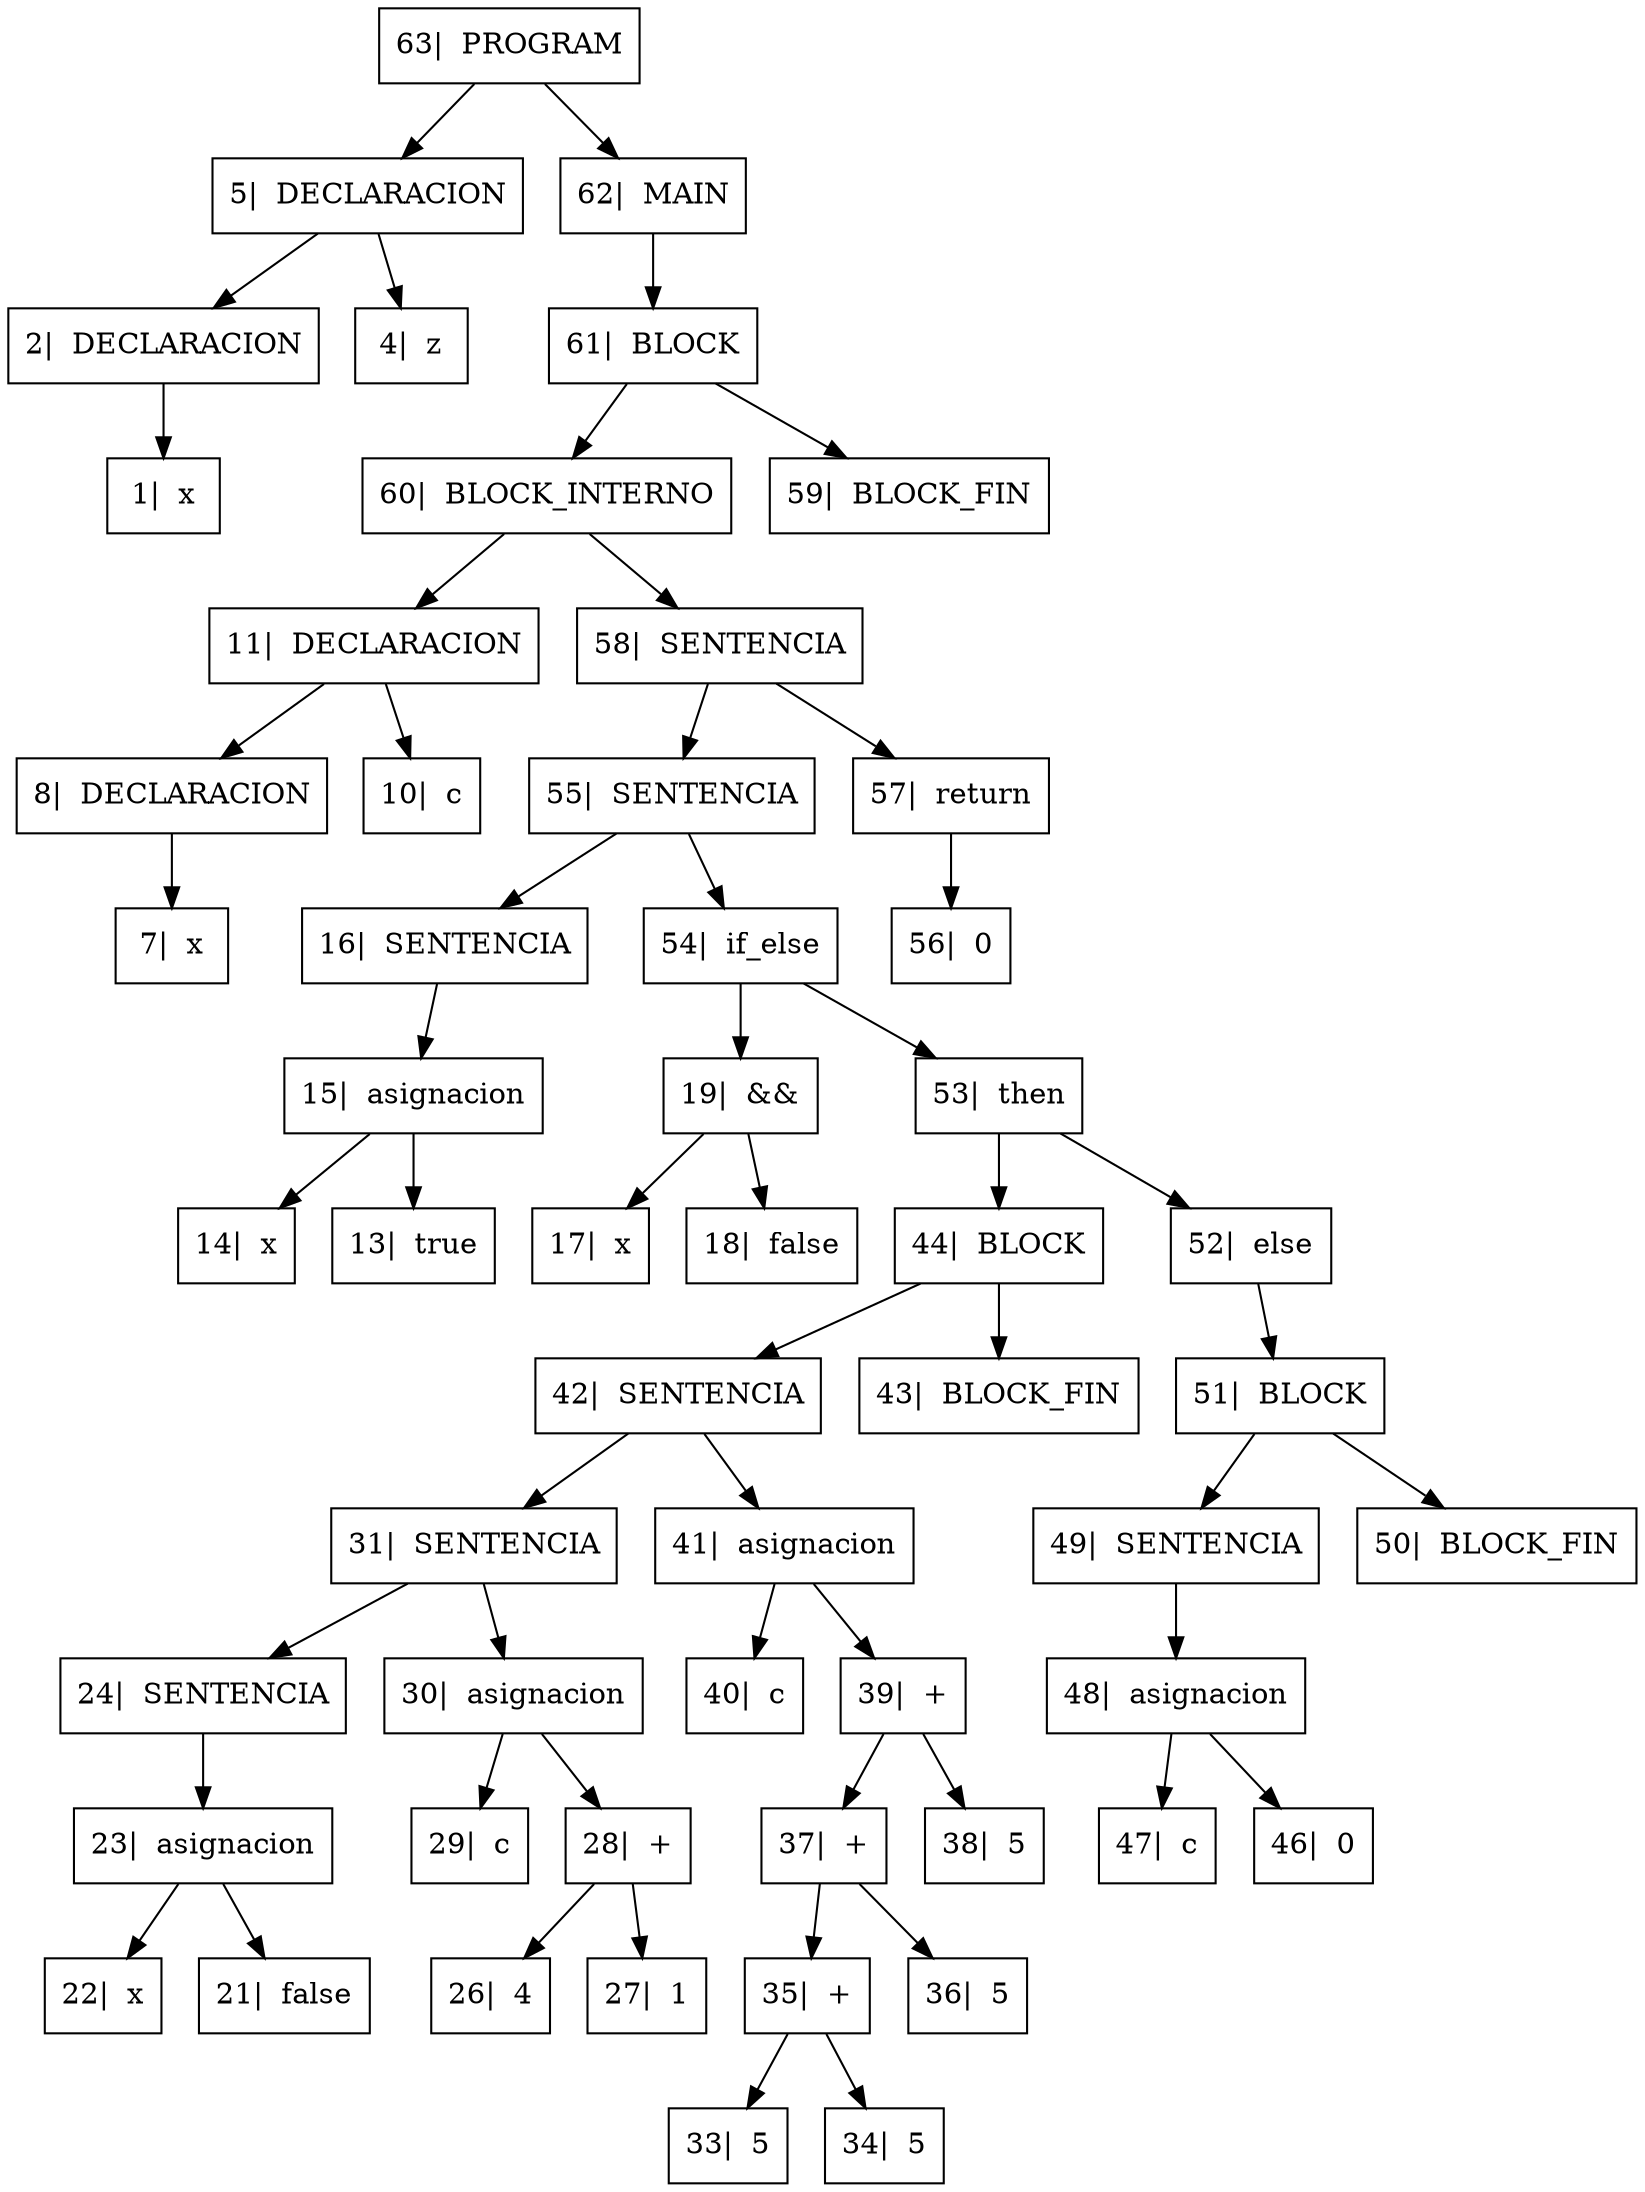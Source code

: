 digraph{

rankdir=TB;

node[shape=box];
"63|  PROGRAM" -> "5|  DECLARACION", "62|  MAIN";
"5|  DECLARACION" -> "2|  DECLARACION", "4|  z";
"2|  DECLARACION" -> "1|  x" ;
"62|  MAIN" -> "61|  BLOCK" ;
"61|  BLOCK" -> "60|  BLOCK_INTERNO", "59|  BLOCK_FIN";
"60|  BLOCK_INTERNO" -> "11|  DECLARACION", "58|  SENTENCIA";
"11|  DECLARACION" -> "8|  DECLARACION", "10|  c";
"8|  DECLARACION" -> "7|  x" ;
"58|  SENTENCIA" -> "55|  SENTENCIA", "57|  return";
"55|  SENTENCIA" -> "16|  SENTENCIA", "54|  if_else";
"16|  SENTENCIA" -> "15|  asignacion" ;
"15|  asignacion" -> "14|  x", "13|  true";
"54|  if_else" -> "19|  &&", "53|  then";
"19|  &&" -> "17|  x", "18|  false";
"53|  then" -> "44|  BLOCK", "52|  else";
"44|  BLOCK" -> "42|  SENTENCIA", "43|  BLOCK_FIN";
"42|  SENTENCIA" -> "31|  SENTENCIA", "41|  asignacion";
"31|  SENTENCIA" -> "24|  SENTENCIA", "30|  asignacion";
"24|  SENTENCIA" -> "23|  asignacion" ;
"23|  asignacion" -> "22|  x", "21|  false";
"30|  asignacion" -> "29|  c", "28|  +";
"28|  +" -> "26|  4", "27|  1";
"41|  asignacion" -> "40|  c", "39|  +";
"39|  +" -> "37|  +", "38|  5";
"37|  +" -> "35|  +", "36|  5";
"35|  +" -> "33|  5", "34|  5";
"52|  else" -> "51|  BLOCK" ;
"51|  BLOCK" -> "49|  SENTENCIA", "50|  BLOCK_FIN";
"49|  SENTENCIA" -> "48|  asignacion" ;
"48|  asignacion" -> "47|  c", "46|  0";
"57|  return" -> "56|  0" ;
}
